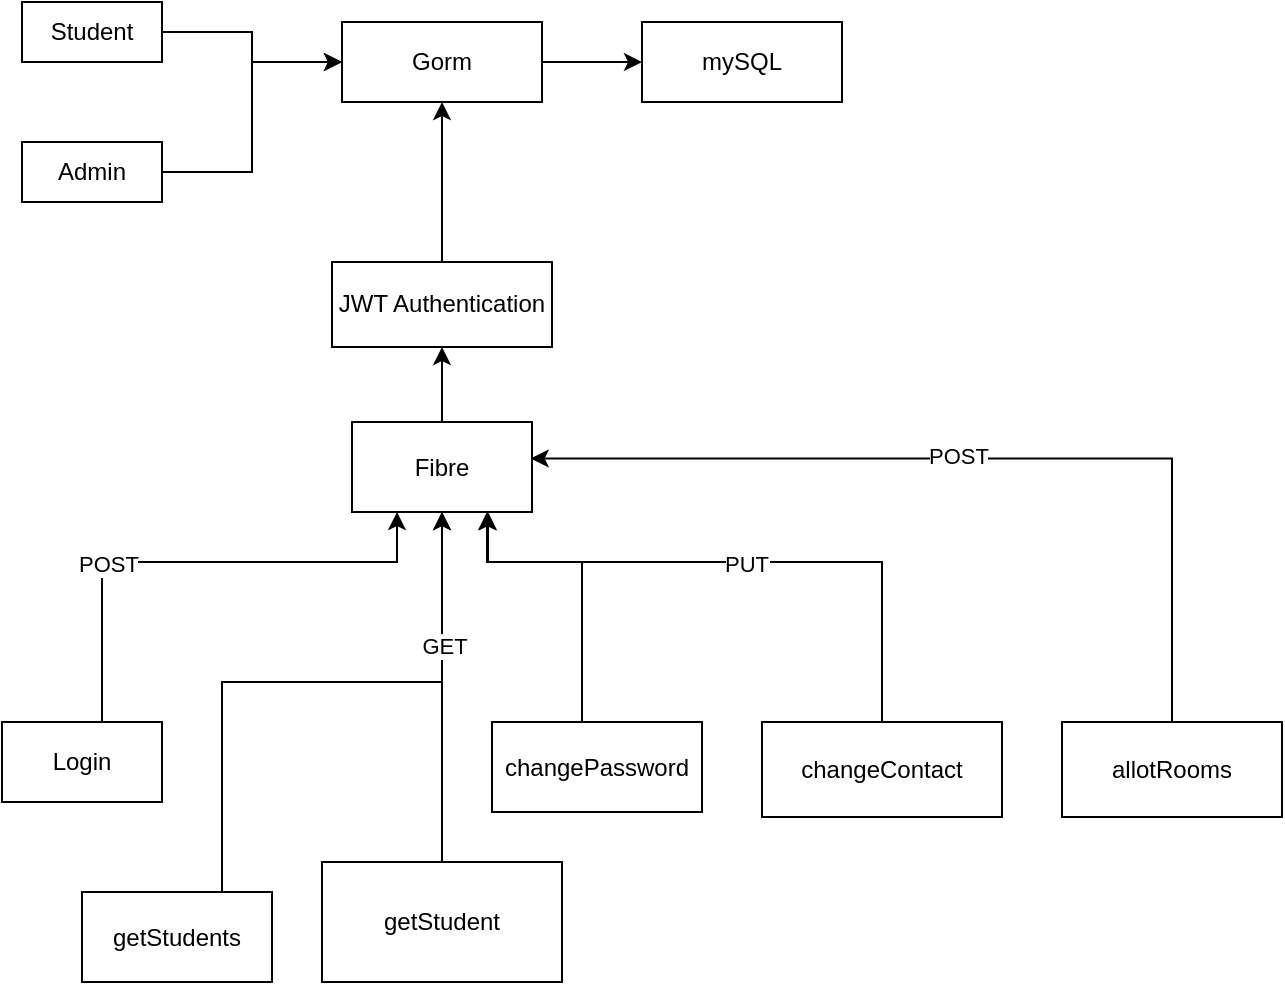 <mxfile version="20.3.0" type="device"><diagram id="h24XfYQuynmf3mCIB11M" name="Page-1"><mxGraphModel dx="652" dy="668" grid="1" gridSize="10" guides="1" tooltips="1" connect="1" arrows="1" fold="1" page="1" pageScale="1" pageWidth="850" pageHeight="1100" math="0" shadow="0"><root><mxCell id="0"/><mxCell id="1" parent="0"/><mxCell id="ZJjy9yukVPKJx-5UnJwk-1" value="Gorm" style="rounded=0;whiteSpace=wrap;html=1;" vertex="1" parent="1"><mxGeometry x="250" y="130" width="100" height="40" as="geometry"/></mxCell><mxCell id="ZJjy9yukVPKJx-5UnJwk-19" style="edgeStyle=orthogonalEdgeStyle;rounded=0;orthogonalLoop=1;jettySize=auto;html=1;entryX=0.5;entryY=1;entryDx=0;entryDy=0;" edge="1" parent="1" source="ZJjy9yukVPKJx-5UnJwk-2" target="ZJjy9yukVPKJx-5UnJwk-4"><mxGeometry relative="1" as="geometry"/></mxCell><mxCell id="ZJjy9yukVPKJx-5UnJwk-2" value="Fibre" style="rounded=0;whiteSpace=wrap;html=1;" vertex="1" parent="1"><mxGeometry x="255" y="330" width="90" height="45" as="geometry"/></mxCell><mxCell id="ZJjy9yukVPKJx-5UnJwk-20" style="edgeStyle=orthogonalEdgeStyle;rounded=0;orthogonalLoop=1;jettySize=auto;html=1;entryX=0.5;entryY=1;entryDx=0;entryDy=0;" edge="1" parent="1" source="ZJjy9yukVPKJx-5UnJwk-4" target="ZJjy9yukVPKJx-5UnJwk-1"><mxGeometry relative="1" as="geometry"/></mxCell><mxCell id="ZJjy9yukVPKJx-5UnJwk-4" value="JWT Authentication" style="rounded=0;whiteSpace=wrap;html=1;" vertex="1" parent="1"><mxGeometry x="245" y="250" width="110" height="42.5" as="geometry"/></mxCell><mxCell id="ZJjy9yukVPKJx-5UnJwk-5" value="mySQL" style="rounded=0;whiteSpace=wrap;html=1;" vertex="1" parent="1"><mxGeometry x="400" y="130" width="100" height="40" as="geometry"/></mxCell><mxCell id="ZJjy9yukVPKJx-5UnJwk-8" value="" style="endArrow=classic;html=1;rounded=0;entryX=0;entryY=0.5;entryDx=0;entryDy=0;exitX=1;exitY=0.5;exitDx=0;exitDy=0;" edge="1" parent="1" source="ZJjy9yukVPKJx-5UnJwk-1" target="ZJjy9yukVPKJx-5UnJwk-5"><mxGeometry width="50" height="50" relative="1" as="geometry"><mxPoint x="345" y="180" as="sourcePoint"/><mxPoint x="395" y="130" as="targetPoint"/><Array as="points"><mxPoint x="375" y="150"/></Array></mxGeometry></mxCell><mxCell id="ZJjy9yukVPKJx-5UnJwk-12" style="edgeStyle=orthogonalEdgeStyle;rounded=0;orthogonalLoop=1;jettySize=auto;html=1;entryX=0;entryY=0.5;entryDx=0;entryDy=0;" edge="1" parent="1" source="ZJjy9yukVPKJx-5UnJwk-11" target="ZJjy9yukVPKJx-5UnJwk-1"><mxGeometry relative="1" as="geometry"/></mxCell><mxCell id="ZJjy9yukVPKJx-5UnJwk-11" value="Student" style="rounded=0;whiteSpace=wrap;html=1;" vertex="1" parent="1"><mxGeometry x="90" y="120" width="70" height="30" as="geometry"/></mxCell><mxCell id="ZJjy9yukVPKJx-5UnJwk-14" style="edgeStyle=orthogonalEdgeStyle;rounded=0;orthogonalLoop=1;jettySize=auto;html=1;entryX=0;entryY=0.5;entryDx=0;entryDy=0;" edge="1" parent="1" source="ZJjy9yukVPKJx-5UnJwk-13" target="ZJjy9yukVPKJx-5UnJwk-1"><mxGeometry relative="1" as="geometry"/></mxCell><mxCell id="ZJjy9yukVPKJx-5UnJwk-13" value="Admin" style="rounded=0;whiteSpace=wrap;html=1;" vertex="1" parent="1"><mxGeometry x="90" y="190" width="70" height="30" as="geometry"/></mxCell><mxCell id="ZJjy9yukVPKJx-5UnJwk-16" style="edgeStyle=orthogonalEdgeStyle;rounded=0;orthogonalLoop=1;jettySize=auto;html=1;entryX=0.25;entryY=1;entryDx=0;entryDy=0;" edge="1" parent="1" source="ZJjy9yukVPKJx-5UnJwk-15" target="ZJjy9yukVPKJx-5UnJwk-2"><mxGeometry relative="1" as="geometry"><Array as="points"><mxPoint x="130" y="400"/><mxPoint x="278" y="400"/></Array></mxGeometry></mxCell><mxCell id="ZJjy9yukVPKJx-5UnJwk-31" value="POST" style="edgeLabel;html=1;align=center;verticalAlign=middle;resizable=0;points=[];" vertex="1" connectable="0" parent="ZJjy9yukVPKJx-5UnJwk-16"><mxGeometry x="-0.343" y="-1" relative="1" as="geometry"><mxPoint as="offset"/></mxGeometry></mxCell><mxCell id="ZJjy9yukVPKJx-5UnJwk-15" value="Login" style="rounded=0;whiteSpace=wrap;html=1;" vertex="1" parent="1"><mxGeometry x="80" y="480" width="80" height="40" as="geometry"/></mxCell><mxCell id="ZJjy9yukVPKJx-5UnJwk-18" style="edgeStyle=orthogonalEdgeStyle;rounded=0;orthogonalLoop=1;jettySize=auto;html=1;entryX=0.5;entryY=1;entryDx=0;entryDy=0;" edge="1" parent="1" source="ZJjy9yukVPKJx-5UnJwk-17" target="ZJjy9yukVPKJx-5UnJwk-2"><mxGeometry relative="1" as="geometry"><Array as="points"><mxPoint x="190" y="460"/><mxPoint x="300" y="460"/></Array></mxGeometry></mxCell><mxCell id="ZJjy9yukVPKJx-5UnJwk-17" value="getStudents" style="rounded=0;whiteSpace=wrap;html=1;" vertex="1" parent="1"><mxGeometry x="120" y="565" width="95" height="45" as="geometry"/></mxCell><mxCell id="ZJjy9yukVPKJx-5UnJwk-22" style="edgeStyle=orthogonalEdgeStyle;rounded=0;orthogonalLoop=1;jettySize=auto;html=1;entryX=0.75;entryY=1;entryDx=0;entryDy=0;" edge="1" parent="1" source="ZJjy9yukVPKJx-5UnJwk-21" target="ZJjy9yukVPKJx-5UnJwk-2"><mxGeometry relative="1" as="geometry"><Array as="points"><mxPoint x="370" y="400"/><mxPoint x="322" y="400"/></Array></mxGeometry></mxCell><mxCell id="ZJjy9yukVPKJx-5UnJwk-21" value="changePassword" style="rounded=0;whiteSpace=wrap;html=1;" vertex="1" parent="1"><mxGeometry x="325" y="480" width="105" height="45" as="geometry"/></mxCell><mxCell id="ZJjy9yukVPKJx-5UnJwk-24" style="edgeStyle=orthogonalEdgeStyle;rounded=0;orthogonalLoop=1;jettySize=auto;html=1;entryX=0.75;entryY=1;entryDx=0;entryDy=0;" edge="1" parent="1" source="ZJjy9yukVPKJx-5UnJwk-23" target="ZJjy9yukVPKJx-5UnJwk-2"><mxGeometry relative="1" as="geometry"><mxPoint x="320" y="380" as="targetPoint"/><Array as="points"><mxPoint x="520" y="400"/><mxPoint x="323" y="400"/><mxPoint x="323" y="375"/></Array></mxGeometry></mxCell><mxCell id="ZJjy9yukVPKJx-5UnJwk-33" value="PUT" style="edgeLabel;html=1;align=center;verticalAlign=middle;resizable=0;points=[];" vertex="1" connectable="0" parent="ZJjy9yukVPKJx-5UnJwk-24"><mxGeometry x="-0.023" y="1" relative="1" as="geometry"><mxPoint as="offset"/></mxGeometry></mxCell><mxCell id="ZJjy9yukVPKJx-5UnJwk-23" value="changeContact" style="rounded=0;whiteSpace=wrap;html=1;" vertex="1" parent="1"><mxGeometry x="460" y="480" width="120" height="47.5" as="geometry"/></mxCell><mxCell id="ZJjy9yukVPKJx-5UnJwk-26" style="edgeStyle=orthogonalEdgeStyle;rounded=0;orthogonalLoop=1;jettySize=auto;html=1;entryX=0.993;entryY=0.405;entryDx=0;entryDy=0;entryPerimeter=0;" edge="1" parent="1" source="ZJjy9yukVPKJx-5UnJwk-25" target="ZJjy9yukVPKJx-5UnJwk-2"><mxGeometry relative="1" as="geometry"><Array as="points"><mxPoint x="665" y="348"/></Array></mxGeometry></mxCell><mxCell id="ZJjy9yukVPKJx-5UnJwk-34" value="POST" style="edgeLabel;html=1;align=center;verticalAlign=middle;resizable=0;points=[];" vertex="1" connectable="0" parent="ZJjy9yukVPKJx-5UnJwk-26"><mxGeometry x="0.059" y="-1" relative="1" as="geometry"><mxPoint as="offset"/></mxGeometry></mxCell><mxCell id="ZJjy9yukVPKJx-5UnJwk-25" value="allotRooms" style="rounded=0;whiteSpace=wrap;html=1;" vertex="1" parent="1"><mxGeometry x="610" y="480" width="110" height="47.5" as="geometry"/></mxCell><mxCell id="ZJjy9yukVPKJx-5UnJwk-30" style="edgeStyle=orthogonalEdgeStyle;rounded=0;orthogonalLoop=1;jettySize=auto;html=1;" edge="1" parent="1" source="ZJjy9yukVPKJx-5UnJwk-28" target="ZJjy9yukVPKJx-5UnJwk-2"><mxGeometry relative="1" as="geometry"/></mxCell><mxCell id="ZJjy9yukVPKJx-5UnJwk-32" value="GET" style="edgeLabel;html=1;align=center;verticalAlign=middle;resizable=0;points=[];" vertex="1" connectable="0" parent="ZJjy9yukVPKJx-5UnJwk-30"><mxGeometry x="0.24" y="-1" relative="1" as="geometry"><mxPoint as="offset"/></mxGeometry></mxCell><mxCell id="ZJjy9yukVPKJx-5UnJwk-28" value="getStudent" style="rounded=0;whiteSpace=wrap;html=1;" vertex="1" parent="1"><mxGeometry x="240" y="550" width="120" height="60" as="geometry"/></mxCell></root></mxGraphModel></diagram></mxfile>